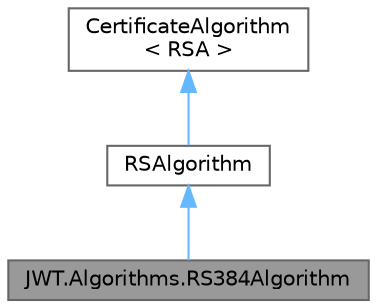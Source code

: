 digraph "JWT.Algorithms.RS384Algorithm"
{
 // LATEX_PDF_SIZE
  bgcolor="transparent";
  edge [fontname=Helvetica,fontsize=10,labelfontname=Helvetica,labelfontsize=10];
  node [fontname=Helvetica,fontsize=10,shape=box,height=0.2,width=0.4];
  Node1 [id="Node000001",label="JWT.Algorithms.RS384Algorithm",height=0.2,width=0.4,color="gray40", fillcolor="grey60", style="filled", fontcolor="black",tooltip="RSASSA-PKCS1-v1_5 using SHA-384."];
  Node2 -> Node1 [id="edge3_Node000001_Node000002",dir="back",color="steelblue1",style="solid",tooltip=" "];
  Node2 [id="Node000002",label="RSAlgorithm",height=0.2,width=0.4,color="gray40", fillcolor="white", style="filled",URL="$class_j_w_t_1_1_algorithms_1_1_r_s_algorithm.html",tooltip="RSASSA-PKCS1-v1_5 using SHA-256."];
  Node3 -> Node2 [id="edge4_Node000002_Node000003",dir="back",color="steelblue1",style="solid",tooltip=" "];
  Node3 [id="Node000003",label="CertificateAlgorithm\l\< RSA \>",height=0.2,width=0.4,color="gray40", fillcolor="white", style="filled",URL="$class_j_w_t_1_1_algorithms_1_1_certificate_algorithm.html",tooltip=" "];
}
